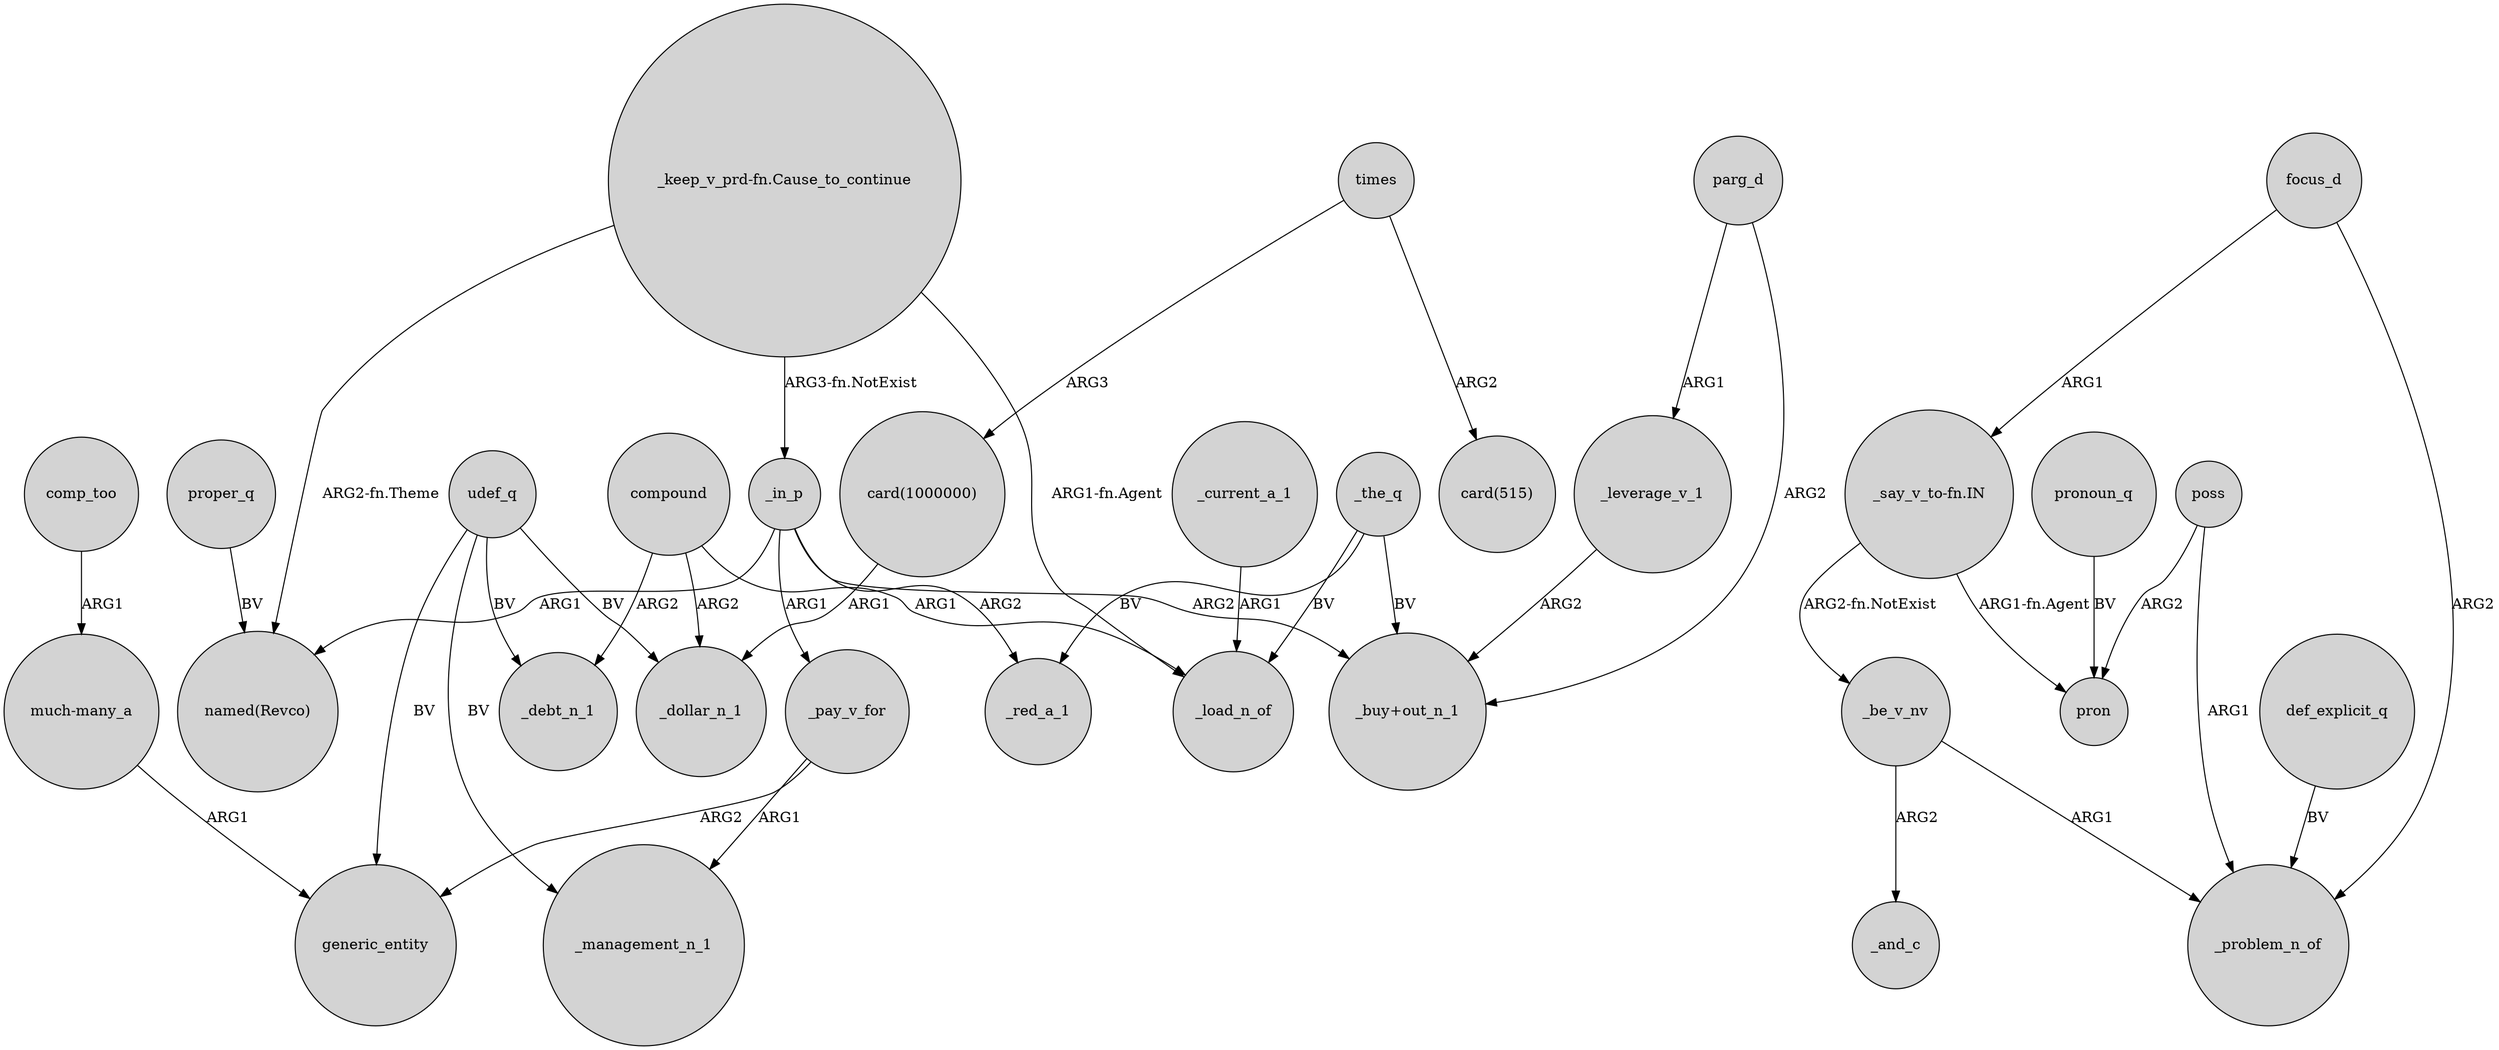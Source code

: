 digraph {
	node [shape=circle style=filled]
	proper_q -> "named(Revco)" [label=BV]
	"card(1000000)" -> _dollar_n_1 [label=ARG1]
	"_keep_v_prd-fn.Cause_to_continue" -> _in_p [label="ARG3-fn.NotExist"]
	_current_a_1 -> _load_n_of [label=ARG1]
	focus_d -> _problem_n_of [label=ARG2]
	udef_q -> generic_entity [label=BV]
	poss -> pron [label=ARG2]
	comp_too -> "much-many_a" [label=ARG1]
	_the_q -> _load_n_of [label=BV]
	"much-many_a" -> generic_entity [label=ARG1]
	udef_q -> _debt_n_1 [label=BV]
	_pay_v_for -> _management_n_1 [label=ARG1]
	compound -> _load_n_of [label=ARG1]
	compound -> _debt_n_1 [label=ARG2]
	poss -> _problem_n_of [label=ARG1]
	_pay_v_for -> generic_entity [label=ARG2]
	parg_d -> "_buy+out_n_1" [label=ARG2]
	"_keep_v_prd-fn.Cause_to_continue" -> "named(Revco)" [label="ARG2-fn.Theme"]
	udef_q -> _management_n_1 [label=BV]
	_in_p -> "_buy+out_n_1" [label=ARG2]
	parg_d -> _leverage_v_1 [label=ARG1]
	pronoun_q -> pron [label=BV]
	_the_q -> "_buy+out_n_1" [label=BV]
	def_explicit_q -> _problem_n_of [label=BV]
	_the_q -> _red_a_1 [label=BV]
	times -> "card(1000000)" [label=ARG3]
	"_say_v_to-fn.IN" -> _be_v_nv [label="ARG2-fn.NotExist"]
	_in_p -> "named(Revco)" [label=ARG1]
	_leverage_v_1 -> "_buy+out_n_1" [label=ARG2]
	"_say_v_to-fn.IN" -> pron [label="ARG1-fn.Agent"]
	_be_v_nv -> _and_c [label=ARG2]
	times -> "card(515)" [label=ARG2]
	"_keep_v_prd-fn.Cause_to_continue" -> _load_n_of [label="ARG1-fn.Agent"]
	_be_v_nv -> _problem_n_of [label=ARG1]
	compound -> _dollar_n_1 [label=ARG2]
	_in_p -> _red_a_1 [label=ARG2]
	udef_q -> _dollar_n_1 [label=BV]
	focus_d -> "_say_v_to-fn.IN" [label=ARG1]
	_in_p -> _pay_v_for [label=ARG1]
}
